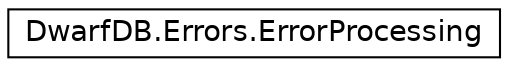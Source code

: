 digraph "Graphical Class Hierarchy"
{
  edge [fontname="Helvetica",fontsize="14",labelfontname="Helvetica",labelfontsize="14"];
  node [fontname="Helvetica",fontsize="14",shape=record];
  rankdir="LR";
  Node1 [label="DwarfDB.Errors.ErrorProcessing",height=0.2,width=0.4,color="black", fillcolor="white", style="filled",URL="$df/d7c/class_dwarf_d_b_1_1_errors_1_1_error_processing.html",tooltip="A class for errors output "];
}
